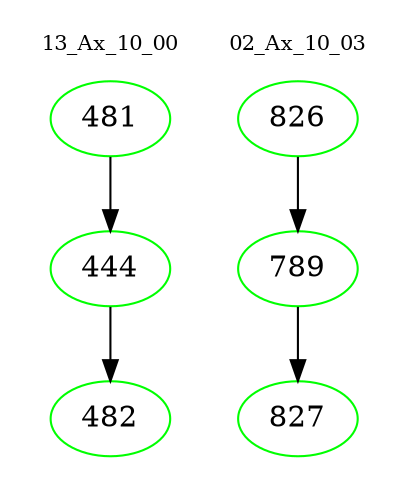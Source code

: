 digraph{
subgraph cluster_0 {
color = white
label = "13_Ax_10_00";
fontsize=10;
T0_481 [label="481", color="green"]
T0_481 -> T0_444 [color="black"]
T0_444 [label="444", color="green"]
T0_444 -> T0_482 [color="black"]
T0_482 [label="482", color="green"]
}
subgraph cluster_1 {
color = white
label = "02_Ax_10_03";
fontsize=10;
T1_826 [label="826", color="green"]
T1_826 -> T1_789 [color="black"]
T1_789 [label="789", color="green"]
T1_789 -> T1_827 [color="black"]
T1_827 [label="827", color="green"]
}
}
